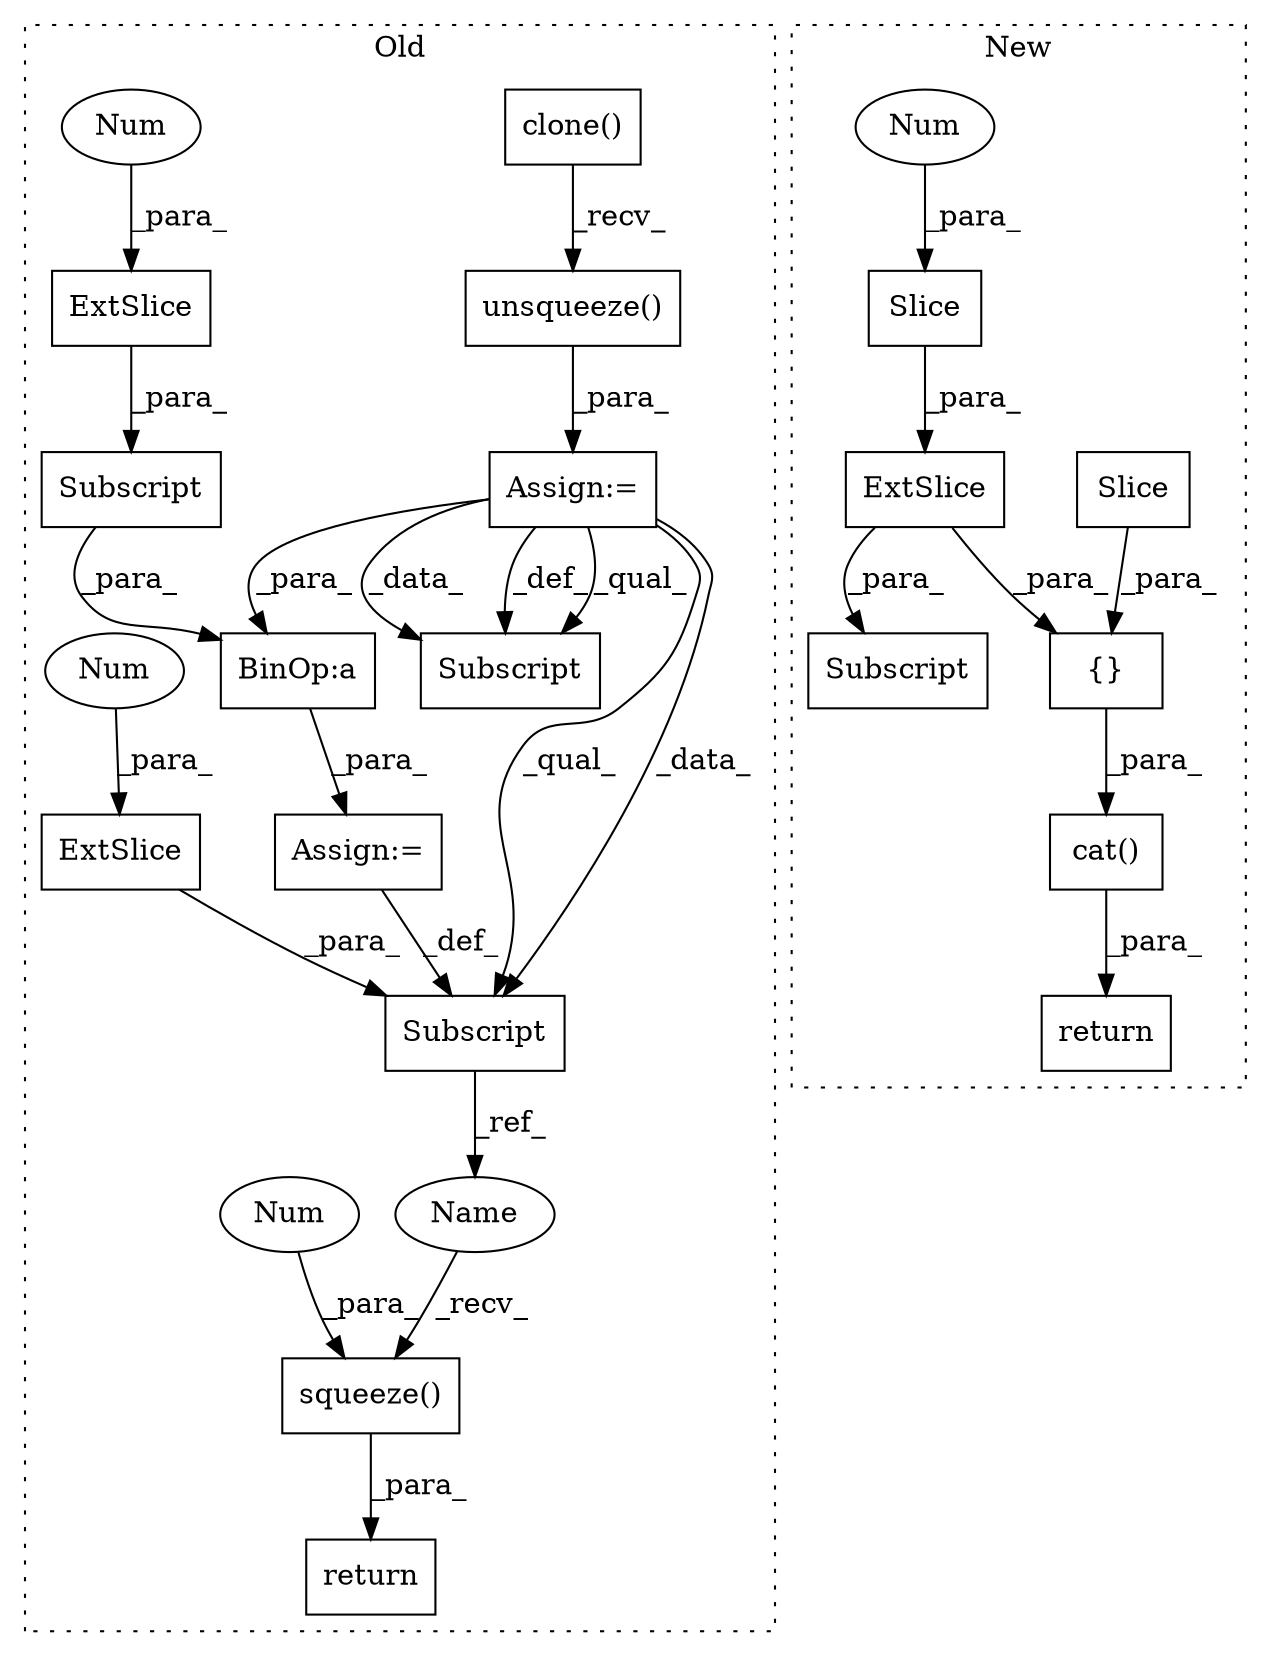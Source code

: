 digraph G {
subgraph cluster0 {
1 [label="clone()" a="75" s="2289" l="13" shape="box"];
4 [label="Assign:=" a="68" s="2406" l="3" shape="box"];
5 [label="Assign:=" a="68" s="2553" l="3" shape="box"];
6 [label="BinOp:a" a="82" s="2572" l="3" shape="box"];
7 [label="Subscript" a="63" s="2556,0" l="16,0" shape="box"];
13 [label="ExtSlice" a="85" s="2556" l="7" shape="box"];
14 [label="Subscript" a="63" s="2439,0" l="16,0" shape="box"];
15 [label="Num" a="76" s="2570" l="1" shape="ellipse"];
16 [label="Subscript" a="63" s="2537,0" l="16,0" shape="box"];
17 [label="ExtSlice" a="85" s="2537" l="7" shape="box"];
18 [label="Num" a="76" s="2551" l="1" shape="ellipse"];
19 [label="unsqueeze()" a="75" s="2289,2314" l="24,1" shape="box"];
20 [label="return" a="93" s="2587" l="7" shape="box"];
22 [label="squeeze()" a="75" s="2594,2611" l="16,1" shape="box"];
23 [label="Num" a="76" s="2610" l="1" shape="ellipse"];
24 [label="Name" a="87" s="2594" l="7" shape="ellipse"];
label = "Old";
style="dotted";
}
subgraph cluster1 {
2 [label="ExtSlice" a="85" s="3632" l="5" shape="box"];
3 [label="Subscript" a="63" s="3632,0" l="12,0" shape="box"];
8 [label="{}" a="59" s="3740,3751" l="1,0" shape="box"];
9 [label="Slice" a="80" s="3670" l="1" shape="box"];
10 [label="cat()" a="75" s="3730,3752" l="10,8" shape="box"];
11 [label="Slice" a="80" s="3641" l="1" shape="box"];
12 [label="Num" a="76" s="3641" l="1" shape="ellipse"];
21 [label="return" a="93" s="3723" l="7" shape="box"];
label = "New";
style="dotted";
}
1 -> 19 [label="_recv_"];
2 -> 3 [label="_para_"];
2 -> 8 [label="_para_"];
4 -> 14 [label="_data_"];
4 -> 16 [label="_qual_"];
4 -> 16 [label="_data_"];
4 -> 6 [label="_para_"];
4 -> 14 [label="_def_"];
4 -> 14 [label="_qual_"];
5 -> 16 [label="_def_"];
6 -> 5 [label="_para_"];
7 -> 6 [label="_para_"];
8 -> 10 [label="_para_"];
9 -> 8 [label="_para_"];
10 -> 21 [label="_para_"];
11 -> 2 [label="_para_"];
12 -> 11 [label="_para_"];
13 -> 7 [label="_para_"];
15 -> 13 [label="_para_"];
16 -> 24 [label="_ref_"];
17 -> 16 [label="_para_"];
18 -> 17 [label="_para_"];
19 -> 4 [label="_para_"];
22 -> 20 [label="_para_"];
23 -> 22 [label="_para_"];
24 -> 22 [label="_recv_"];
}